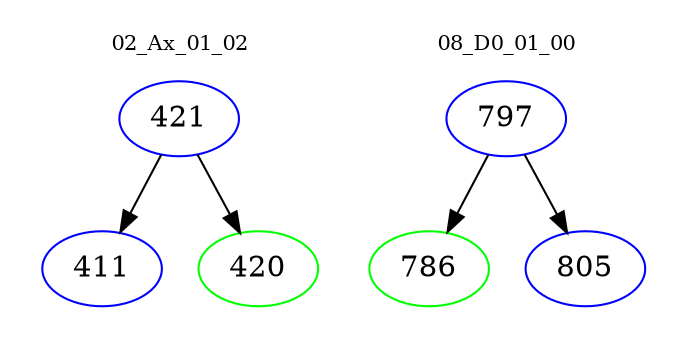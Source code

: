 digraph{
subgraph cluster_0 {
color = white
label = "02_Ax_01_02";
fontsize=10;
T0_421 [label="421", color="blue"]
T0_421 -> T0_411 [color="black"]
T0_411 [label="411", color="blue"]
T0_421 -> T0_420 [color="black"]
T0_420 [label="420", color="green"]
}
subgraph cluster_1 {
color = white
label = "08_D0_01_00";
fontsize=10;
T1_797 [label="797", color="blue"]
T1_797 -> T1_786 [color="black"]
T1_786 [label="786", color="green"]
T1_797 -> T1_805 [color="black"]
T1_805 [label="805", color="blue"]
}
}
